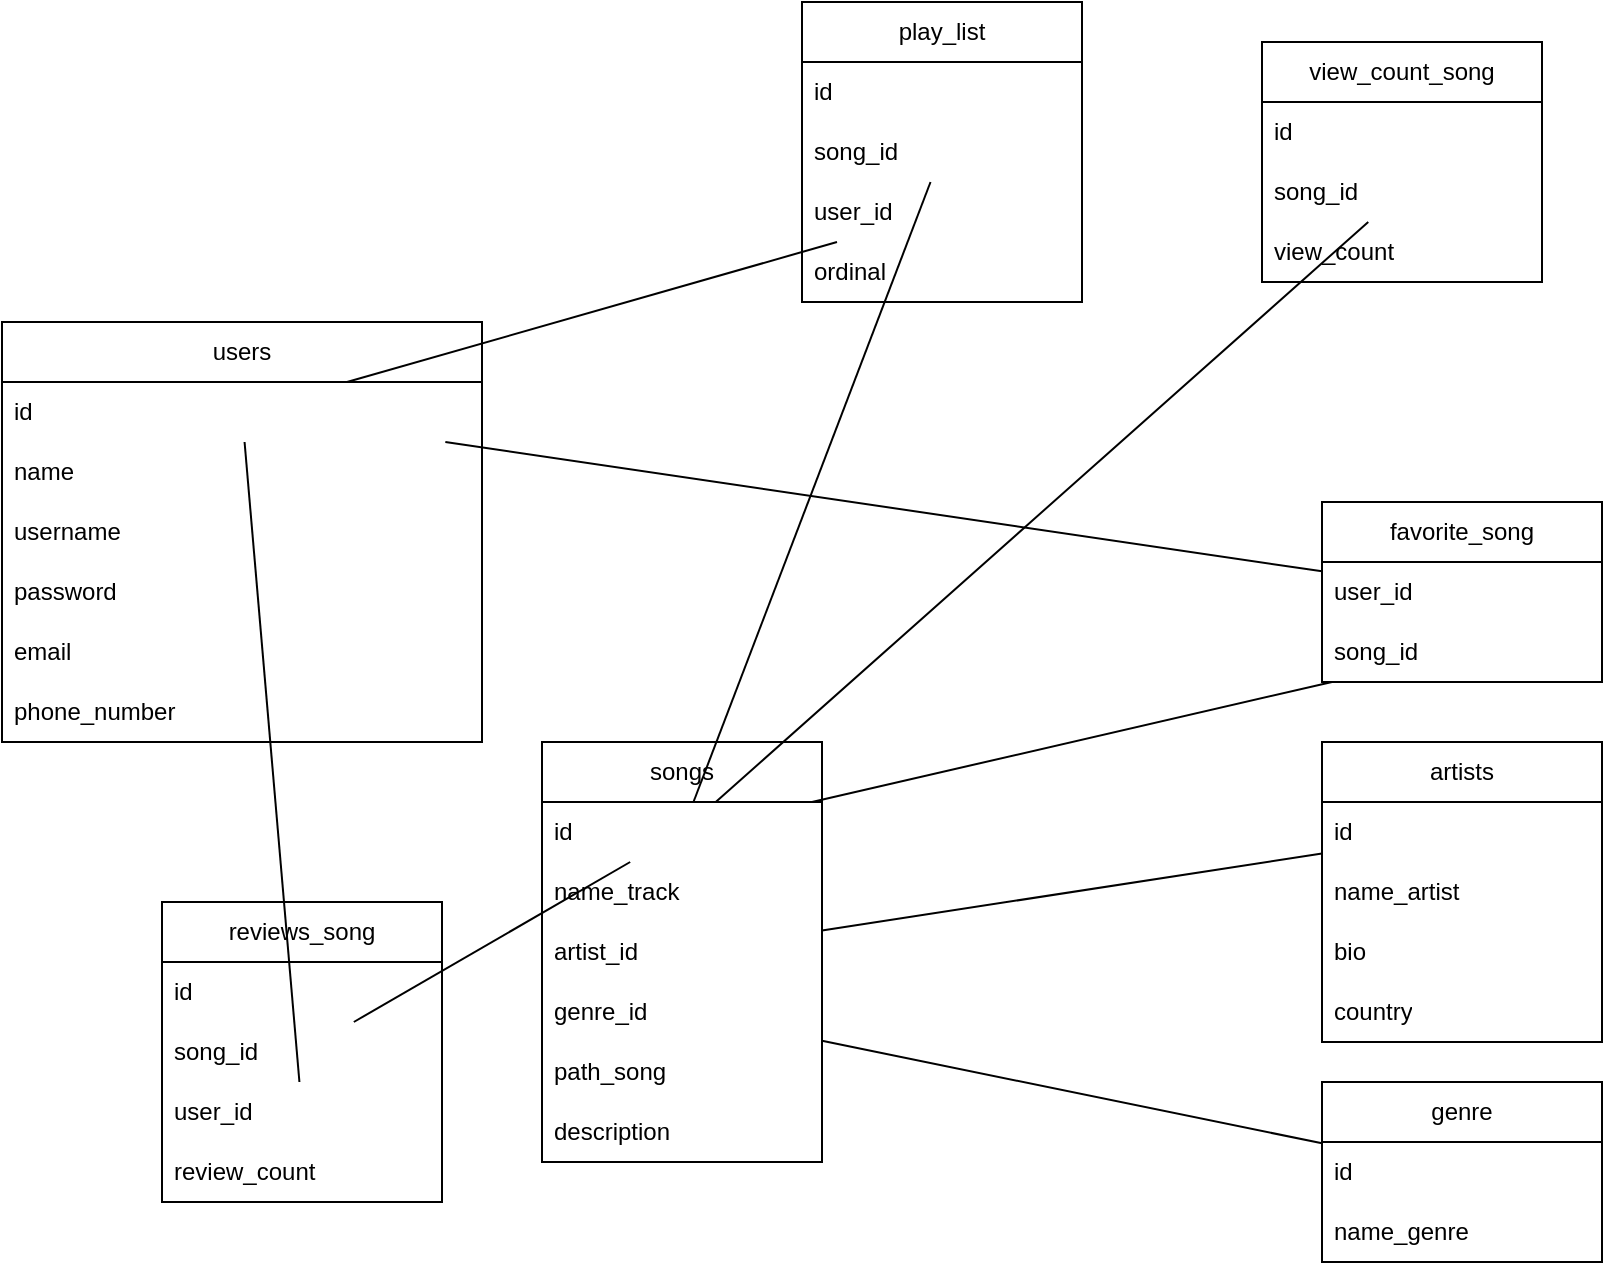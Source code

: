 <mxfile version="24.4.13" type="github">
  <diagram id="C5RBs43oDa-KdzZeNtuy" name="Page-1">
    <mxGraphModel dx="1290" dy="738" grid="1" gridSize="10" guides="1" tooltips="1" connect="1" arrows="1" fold="1" page="1" pageScale="1" pageWidth="827" pageHeight="1169" math="0" shadow="0">
      <root>
        <mxCell id="WIyWlLk6GJQsqaUBKTNV-0" />
        <mxCell id="WIyWlLk6GJQsqaUBKTNV-1" parent="WIyWlLk6GJQsqaUBKTNV-0" />
        <mxCell id="pXPUlivvdC1v7gqlMVfl-2" value="users" style="swimlane;fontStyle=0;childLayout=stackLayout;horizontal=1;startSize=30;horizontalStack=0;resizeParent=1;resizeParentMax=0;resizeLast=0;collapsible=1;marginBottom=0;whiteSpace=wrap;html=1;" vertex="1" parent="WIyWlLk6GJQsqaUBKTNV-1">
          <mxGeometry x="20" y="620" width="240" height="210" as="geometry" />
        </mxCell>
        <mxCell id="pXPUlivvdC1v7gqlMVfl-3" value="id" style="text;strokeColor=none;fillColor=none;align=left;verticalAlign=middle;spacingLeft=4;spacingRight=4;overflow=hidden;points=[[0,0.5],[1,0.5]];portConstraint=eastwest;rotatable=0;whiteSpace=wrap;html=1;" vertex="1" parent="pXPUlivvdC1v7gqlMVfl-2">
          <mxGeometry y="30" width="240" height="30" as="geometry" />
        </mxCell>
        <mxCell id="pXPUlivvdC1v7gqlMVfl-5" value="name" style="text;strokeColor=none;fillColor=none;align=left;verticalAlign=middle;spacingLeft=4;spacingRight=4;overflow=hidden;points=[[0,0.5],[1,0.5]];portConstraint=eastwest;rotatable=0;whiteSpace=wrap;html=1;" vertex="1" parent="pXPUlivvdC1v7gqlMVfl-2">
          <mxGeometry y="60" width="240" height="30" as="geometry" />
        </mxCell>
        <mxCell id="pXPUlivvdC1v7gqlMVfl-4" value="username" style="text;strokeColor=none;fillColor=none;align=left;verticalAlign=middle;spacingLeft=4;spacingRight=4;overflow=hidden;points=[[0,0.5],[1,0.5]];portConstraint=eastwest;rotatable=0;whiteSpace=wrap;html=1;" vertex="1" parent="pXPUlivvdC1v7gqlMVfl-2">
          <mxGeometry y="90" width="240" height="30" as="geometry" />
        </mxCell>
        <mxCell id="pXPUlivvdC1v7gqlMVfl-8" value="password" style="text;strokeColor=none;fillColor=none;align=left;verticalAlign=middle;spacingLeft=4;spacingRight=4;overflow=hidden;points=[[0,0.5],[1,0.5]];portConstraint=eastwest;rotatable=0;whiteSpace=wrap;html=1;" vertex="1" parent="pXPUlivvdC1v7gqlMVfl-2">
          <mxGeometry y="120" width="240" height="30" as="geometry" />
        </mxCell>
        <mxCell id="pXPUlivvdC1v7gqlMVfl-9" value="email" style="text;strokeColor=none;fillColor=none;align=left;verticalAlign=middle;spacingLeft=4;spacingRight=4;overflow=hidden;points=[[0,0.5],[1,0.5]];portConstraint=eastwest;rotatable=0;whiteSpace=wrap;html=1;" vertex="1" parent="pXPUlivvdC1v7gqlMVfl-2">
          <mxGeometry y="150" width="240" height="30" as="geometry" />
        </mxCell>
        <mxCell id="pXPUlivvdC1v7gqlMVfl-12" value="phone_number" style="text;strokeColor=none;fillColor=none;align=left;verticalAlign=middle;spacingLeft=4;spacingRight=4;overflow=hidden;points=[[0,0.5],[1,0.5]];portConstraint=eastwest;rotatable=0;whiteSpace=wrap;html=1;" vertex="1" parent="pXPUlivvdC1v7gqlMVfl-2">
          <mxGeometry y="180" width="240" height="30" as="geometry" />
        </mxCell>
        <mxCell id="pXPUlivvdC1v7gqlMVfl-13" value="reviews_song" style="swimlane;fontStyle=0;childLayout=stackLayout;horizontal=1;startSize=30;horizontalStack=0;resizeParent=1;resizeParentMax=0;resizeLast=0;collapsible=1;marginBottom=0;whiteSpace=wrap;html=1;" vertex="1" parent="WIyWlLk6GJQsqaUBKTNV-1">
          <mxGeometry x="100" y="910" width="140" height="150" as="geometry" />
        </mxCell>
        <mxCell id="pXPUlivvdC1v7gqlMVfl-14" value="id" style="text;strokeColor=none;fillColor=none;align=left;verticalAlign=middle;spacingLeft=4;spacingRight=4;overflow=hidden;points=[[0,0.5],[1,0.5]];portConstraint=eastwest;rotatable=0;whiteSpace=wrap;html=1;" vertex="1" parent="pXPUlivvdC1v7gqlMVfl-13">
          <mxGeometry y="30" width="140" height="30" as="geometry" />
        </mxCell>
        <mxCell id="pXPUlivvdC1v7gqlMVfl-15" value="song_id" style="text;strokeColor=none;fillColor=none;align=left;verticalAlign=middle;spacingLeft=4;spacingRight=4;overflow=hidden;points=[[0,0.5],[1,0.5]];portConstraint=eastwest;rotatable=0;whiteSpace=wrap;html=1;" vertex="1" parent="pXPUlivvdC1v7gqlMVfl-13">
          <mxGeometry y="60" width="140" height="30" as="geometry" />
        </mxCell>
        <mxCell id="pXPUlivvdC1v7gqlMVfl-35" value="user_id" style="text;strokeColor=none;fillColor=none;align=left;verticalAlign=middle;spacingLeft=4;spacingRight=4;overflow=hidden;points=[[0,0.5],[1,0.5]];portConstraint=eastwest;rotatable=0;whiteSpace=wrap;html=1;" vertex="1" parent="pXPUlivvdC1v7gqlMVfl-13">
          <mxGeometry y="90" width="140" height="30" as="geometry" />
        </mxCell>
        <mxCell id="pXPUlivvdC1v7gqlMVfl-16" value="review_count" style="text;strokeColor=none;fillColor=none;align=left;verticalAlign=middle;spacingLeft=4;spacingRight=4;overflow=hidden;points=[[0,0.5],[1,0.5]];portConstraint=eastwest;rotatable=0;whiteSpace=wrap;html=1;" vertex="1" parent="pXPUlivvdC1v7gqlMVfl-13">
          <mxGeometry y="120" width="140" height="30" as="geometry" />
        </mxCell>
        <mxCell id="pXPUlivvdC1v7gqlMVfl-17" value="songs" style="swimlane;fontStyle=0;childLayout=stackLayout;horizontal=1;startSize=30;horizontalStack=0;resizeParent=1;resizeParentMax=0;resizeLast=0;collapsible=1;marginBottom=0;whiteSpace=wrap;html=1;" vertex="1" parent="WIyWlLk6GJQsqaUBKTNV-1">
          <mxGeometry x="290" y="830" width="140" height="210" as="geometry" />
        </mxCell>
        <mxCell id="pXPUlivvdC1v7gqlMVfl-18" value="id" style="text;strokeColor=none;fillColor=none;align=left;verticalAlign=middle;spacingLeft=4;spacingRight=4;overflow=hidden;points=[[0,0.5],[1,0.5]];portConstraint=eastwest;rotatable=0;whiteSpace=wrap;html=1;" vertex="1" parent="pXPUlivvdC1v7gqlMVfl-17">
          <mxGeometry y="30" width="140" height="30" as="geometry" />
        </mxCell>
        <mxCell id="pXPUlivvdC1v7gqlMVfl-19" value="name_track" style="text;strokeColor=none;fillColor=none;align=left;verticalAlign=middle;spacingLeft=4;spacingRight=4;overflow=hidden;points=[[0,0.5],[1,0.5]];portConstraint=eastwest;rotatable=0;whiteSpace=wrap;html=1;" vertex="1" parent="pXPUlivvdC1v7gqlMVfl-17">
          <mxGeometry y="60" width="140" height="30" as="geometry" />
        </mxCell>
        <mxCell id="pXPUlivvdC1v7gqlMVfl-20" value="artist_id" style="text;strokeColor=none;fillColor=none;align=left;verticalAlign=middle;spacingLeft=4;spacingRight=4;overflow=hidden;points=[[0,0.5],[1,0.5]];portConstraint=eastwest;rotatable=0;whiteSpace=wrap;html=1;" vertex="1" parent="pXPUlivvdC1v7gqlMVfl-17">
          <mxGeometry y="90" width="140" height="30" as="geometry" />
        </mxCell>
        <mxCell id="pXPUlivvdC1v7gqlMVfl-30" value="genre_id" style="text;strokeColor=none;fillColor=none;align=left;verticalAlign=middle;spacingLeft=4;spacingRight=4;overflow=hidden;points=[[0,0.5],[1,0.5]];portConstraint=eastwest;rotatable=0;whiteSpace=wrap;html=1;" vertex="1" parent="pXPUlivvdC1v7gqlMVfl-17">
          <mxGeometry y="120" width="140" height="30" as="geometry" />
        </mxCell>
        <mxCell id="pXPUlivvdC1v7gqlMVfl-31" value="path_song" style="text;strokeColor=none;fillColor=none;align=left;verticalAlign=middle;spacingLeft=4;spacingRight=4;overflow=hidden;points=[[0,0.5],[1,0.5]];portConstraint=eastwest;rotatable=0;whiteSpace=wrap;html=1;" vertex="1" parent="pXPUlivvdC1v7gqlMVfl-17">
          <mxGeometry y="150" width="140" height="30" as="geometry" />
        </mxCell>
        <mxCell id="pXPUlivvdC1v7gqlMVfl-32" value="description" style="text;strokeColor=none;fillColor=none;align=left;verticalAlign=middle;spacingLeft=4;spacingRight=4;overflow=hidden;points=[[0,0.5],[1,0.5]];portConstraint=eastwest;rotatable=0;whiteSpace=wrap;html=1;" vertex="1" parent="pXPUlivvdC1v7gqlMVfl-17">
          <mxGeometry y="180" width="140" height="30" as="geometry" />
        </mxCell>
        <mxCell id="pXPUlivvdC1v7gqlMVfl-21" value="artists" style="swimlane;fontStyle=0;childLayout=stackLayout;horizontal=1;startSize=30;horizontalStack=0;resizeParent=1;resizeParentMax=0;resizeLast=0;collapsible=1;marginBottom=0;whiteSpace=wrap;html=1;" vertex="1" parent="WIyWlLk6GJQsqaUBKTNV-1">
          <mxGeometry x="680" y="830" width="140" height="150" as="geometry" />
        </mxCell>
        <mxCell id="pXPUlivvdC1v7gqlMVfl-22" value="id" style="text;strokeColor=none;fillColor=none;align=left;verticalAlign=middle;spacingLeft=4;spacingRight=4;overflow=hidden;points=[[0,0.5],[1,0.5]];portConstraint=eastwest;rotatable=0;whiteSpace=wrap;html=1;" vertex="1" parent="pXPUlivvdC1v7gqlMVfl-21">
          <mxGeometry y="30" width="140" height="30" as="geometry" />
        </mxCell>
        <mxCell id="pXPUlivvdC1v7gqlMVfl-23" value="name_artist" style="text;strokeColor=none;fillColor=none;align=left;verticalAlign=middle;spacingLeft=4;spacingRight=4;overflow=hidden;points=[[0,0.5],[1,0.5]];portConstraint=eastwest;rotatable=0;whiteSpace=wrap;html=1;" vertex="1" parent="pXPUlivvdC1v7gqlMVfl-21">
          <mxGeometry y="60" width="140" height="30" as="geometry" />
        </mxCell>
        <mxCell id="pXPUlivvdC1v7gqlMVfl-24" value="bio" style="text;strokeColor=none;fillColor=none;align=left;verticalAlign=middle;spacingLeft=4;spacingRight=4;overflow=hidden;points=[[0,0.5],[1,0.5]];portConstraint=eastwest;rotatable=0;whiteSpace=wrap;html=1;" vertex="1" parent="pXPUlivvdC1v7gqlMVfl-21">
          <mxGeometry y="90" width="140" height="30" as="geometry" />
        </mxCell>
        <mxCell id="pXPUlivvdC1v7gqlMVfl-25" value="country" style="text;strokeColor=none;fillColor=none;align=left;verticalAlign=middle;spacingLeft=4;spacingRight=4;overflow=hidden;points=[[0,0.5],[1,0.5]];portConstraint=eastwest;rotatable=0;whiteSpace=wrap;html=1;" vertex="1" parent="pXPUlivvdC1v7gqlMVfl-21">
          <mxGeometry y="120" width="140" height="30" as="geometry" />
        </mxCell>
        <mxCell id="pXPUlivvdC1v7gqlMVfl-26" value="genre" style="swimlane;fontStyle=0;childLayout=stackLayout;horizontal=1;startSize=30;horizontalStack=0;resizeParent=1;resizeParentMax=0;resizeLast=0;collapsible=1;marginBottom=0;whiteSpace=wrap;html=1;" vertex="1" parent="WIyWlLk6GJQsqaUBKTNV-1">
          <mxGeometry x="680" y="1000" width="140" height="90" as="geometry" />
        </mxCell>
        <mxCell id="pXPUlivvdC1v7gqlMVfl-27" value="id" style="text;strokeColor=none;fillColor=none;align=left;verticalAlign=middle;spacingLeft=4;spacingRight=4;overflow=hidden;points=[[0,0.5],[1,0.5]];portConstraint=eastwest;rotatable=0;whiteSpace=wrap;html=1;" vertex="1" parent="pXPUlivvdC1v7gqlMVfl-26">
          <mxGeometry y="30" width="140" height="30" as="geometry" />
        </mxCell>
        <mxCell id="pXPUlivvdC1v7gqlMVfl-28" value="name_genre" style="text;strokeColor=none;fillColor=none;align=left;verticalAlign=middle;spacingLeft=4;spacingRight=4;overflow=hidden;points=[[0,0.5],[1,0.5]];portConstraint=eastwest;rotatable=0;whiteSpace=wrap;html=1;" vertex="1" parent="pXPUlivvdC1v7gqlMVfl-26">
          <mxGeometry y="60" width="140" height="30" as="geometry" />
        </mxCell>
        <mxCell id="pXPUlivvdC1v7gqlMVfl-33" value="" style="endArrow=none;html=1;rounded=0;" edge="1" parent="WIyWlLk6GJQsqaUBKTNV-1" source="pXPUlivvdC1v7gqlMVfl-27" target="pXPUlivvdC1v7gqlMVfl-30">
          <mxGeometry width="50" height="50" relative="1" as="geometry">
            <mxPoint x="530" y="310" as="sourcePoint" />
            <mxPoint x="580" y="260" as="targetPoint" />
          </mxGeometry>
        </mxCell>
        <mxCell id="pXPUlivvdC1v7gqlMVfl-34" value="" style="endArrow=none;html=1;rounded=0;" edge="1" parent="WIyWlLk6GJQsqaUBKTNV-1" source="pXPUlivvdC1v7gqlMVfl-20" target="pXPUlivvdC1v7gqlMVfl-22">
          <mxGeometry width="50" height="50" relative="1" as="geometry">
            <mxPoint x="530" y="310" as="sourcePoint" />
            <mxPoint x="580" y="260" as="targetPoint" />
          </mxGeometry>
        </mxCell>
        <mxCell id="pXPUlivvdC1v7gqlMVfl-36" value="" style="endArrow=none;html=1;rounded=0;" edge="1" parent="WIyWlLk6GJQsqaUBKTNV-1" source="pXPUlivvdC1v7gqlMVfl-3" target="pXPUlivvdC1v7gqlMVfl-35">
          <mxGeometry width="50" height="50" relative="1" as="geometry">
            <mxPoint x="530" y="310" as="sourcePoint" />
            <mxPoint x="580" y="260" as="targetPoint" />
          </mxGeometry>
        </mxCell>
        <mxCell id="pXPUlivvdC1v7gqlMVfl-38" value="favorite_song" style="swimlane;fontStyle=0;childLayout=stackLayout;horizontal=1;startSize=30;horizontalStack=0;resizeParent=1;resizeParentMax=0;resizeLast=0;collapsible=1;marginBottom=0;whiteSpace=wrap;html=1;" vertex="1" parent="WIyWlLk6GJQsqaUBKTNV-1">
          <mxGeometry x="680" y="710" width="140" height="90" as="geometry" />
        </mxCell>
        <mxCell id="pXPUlivvdC1v7gqlMVfl-40" value="user_id" style="text;strokeColor=none;fillColor=none;align=left;verticalAlign=middle;spacingLeft=4;spacingRight=4;overflow=hidden;points=[[0,0.5],[1,0.5]];portConstraint=eastwest;rotatable=0;whiteSpace=wrap;html=1;" vertex="1" parent="pXPUlivvdC1v7gqlMVfl-38">
          <mxGeometry y="30" width="140" height="30" as="geometry" />
        </mxCell>
        <mxCell id="pXPUlivvdC1v7gqlMVfl-41" value="song_id" style="text;strokeColor=none;fillColor=none;align=left;verticalAlign=middle;spacingLeft=4;spacingRight=4;overflow=hidden;points=[[0,0.5],[1,0.5]];portConstraint=eastwest;rotatable=0;whiteSpace=wrap;html=1;" vertex="1" parent="pXPUlivvdC1v7gqlMVfl-38">
          <mxGeometry y="60" width="140" height="30" as="geometry" />
        </mxCell>
        <mxCell id="pXPUlivvdC1v7gqlMVfl-42" value="play_list" style="swimlane;fontStyle=0;childLayout=stackLayout;horizontal=1;startSize=30;horizontalStack=0;resizeParent=1;resizeParentMax=0;resizeLast=0;collapsible=1;marginBottom=0;whiteSpace=wrap;html=1;" vertex="1" parent="WIyWlLk6GJQsqaUBKTNV-1">
          <mxGeometry x="420" y="460" width="140" height="150" as="geometry" />
        </mxCell>
        <mxCell id="pXPUlivvdC1v7gqlMVfl-43" value="id" style="text;strokeColor=none;fillColor=none;align=left;verticalAlign=middle;spacingLeft=4;spacingRight=4;overflow=hidden;points=[[0,0.5],[1,0.5]];portConstraint=eastwest;rotatable=0;whiteSpace=wrap;html=1;" vertex="1" parent="pXPUlivvdC1v7gqlMVfl-42">
          <mxGeometry y="30" width="140" height="30" as="geometry" />
        </mxCell>
        <mxCell id="pXPUlivvdC1v7gqlMVfl-44" value="song_id" style="text;strokeColor=none;fillColor=none;align=left;verticalAlign=middle;spacingLeft=4;spacingRight=4;overflow=hidden;points=[[0,0.5],[1,0.5]];portConstraint=eastwest;rotatable=0;whiteSpace=wrap;html=1;" vertex="1" parent="pXPUlivvdC1v7gqlMVfl-42">
          <mxGeometry y="60" width="140" height="30" as="geometry" />
        </mxCell>
        <mxCell id="pXPUlivvdC1v7gqlMVfl-48" value="user_id" style="text;strokeColor=none;fillColor=none;align=left;verticalAlign=middle;spacingLeft=4;spacingRight=4;overflow=hidden;points=[[0,0.5],[1,0.5]];portConstraint=eastwest;rotatable=0;whiteSpace=wrap;html=1;" vertex="1" parent="pXPUlivvdC1v7gqlMVfl-42">
          <mxGeometry y="90" width="140" height="30" as="geometry" />
        </mxCell>
        <mxCell id="pXPUlivvdC1v7gqlMVfl-47" value="ordinal" style="text;strokeColor=none;fillColor=none;align=left;verticalAlign=middle;spacingLeft=4;spacingRight=4;overflow=hidden;points=[[0,0.5],[1,0.5]];portConstraint=eastwest;rotatable=0;whiteSpace=wrap;html=1;" vertex="1" parent="pXPUlivvdC1v7gqlMVfl-42">
          <mxGeometry y="120" width="140" height="30" as="geometry" />
        </mxCell>
        <mxCell id="pXPUlivvdC1v7gqlMVfl-50" value="" style="endArrow=none;html=1;rounded=0;" edge="1" parent="WIyWlLk6GJQsqaUBKTNV-1" source="pXPUlivvdC1v7gqlMVfl-3" target="pXPUlivvdC1v7gqlMVfl-48">
          <mxGeometry width="50" height="50" relative="1" as="geometry">
            <mxPoint x="530" y="310" as="sourcePoint" />
            <mxPoint x="580" y="260" as="targetPoint" />
          </mxGeometry>
        </mxCell>
        <mxCell id="pXPUlivvdC1v7gqlMVfl-51" value="" style="endArrow=none;html=1;rounded=0;" edge="1" parent="WIyWlLk6GJQsqaUBKTNV-1" source="pXPUlivvdC1v7gqlMVfl-3" target="pXPUlivvdC1v7gqlMVfl-40">
          <mxGeometry width="50" height="50" relative="1" as="geometry">
            <mxPoint x="530" y="310" as="sourcePoint" />
            <mxPoint x="580" y="260" as="targetPoint" />
          </mxGeometry>
        </mxCell>
        <mxCell id="pXPUlivvdC1v7gqlMVfl-52" value="" style="endArrow=none;html=1;rounded=0;" edge="1" parent="WIyWlLk6GJQsqaUBKTNV-1" source="pXPUlivvdC1v7gqlMVfl-18" target="pXPUlivvdC1v7gqlMVfl-41">
          <mxGeometry width="50" height="50" relative="1" as="geometry">
            <mxPoint x="530" y="470" as="sourcePoint" />
            <mxPoint x="580" y="420" as="targetPoint" />
          </mxGeometry>
        </mxCell>
        <mxCell id="pXPUlivvdC1v7gqlMVfl-53" value="" style="endArrow=none;html=1;rounded=0;" edge="1" parent="WIyWlLk6GJQsqaUBKTNV-1" source="pXPUlivvdC1v7gqlMVfl-18" target="pXPUlivvdC1v7gqlMVfl-15">
          <mxGeometry width="50" height="50" relative="1" as="geometry">
            <mxPoint x="530" y="290" as="sourcePoint" />
            <mxPoint x="580" y="240" as="targetPoint" />
          </mxGeometry>
        </mxCell>
        <mxCell id="pXPUlivvdC1v7gqlMVfl-54" value="" style="endArrow=none;html=1;rounded=0;" edge="1" parent="WIyWlLk6GJQsqaUBKTNV-1" source="pXPUlivvdC1v7gqlMVfl-18" target="pXPUlivvdC1v7gqlMVfl-44">
          <mxGeometry width="50" height="50" relative="1" as="geometry">
            <mxPoint x="530" y="750" as="sourcePoint" />
            <mxPoint x="580" y="700" as="targetPoint" />
          </mxGeometry>
        </mxCell>
        <mxCell id="pXPUlivvdC1v7gqlMVfl-55" value="view_count_song" style="swimlane;fontStyle=0;childLayout=stackLayout;horizontal=1;startSize=30;horizontalStack=0;resizeParent=1;resizeParentMax=0;resizeLast=0;collapsible=1;marginBottom=0;whiteSpace=wrap;html=1;" vertex="1" parent="WIyWlLk6GJQsqaUBKTNV-1">
          <mxGeometry x="650" y="480" width="140" height="120" as="geometry" />
        </mxCell>
        <mxCell id="pXPUlivvdC1v7gqlMVfl-56" value="id" style="text;strokeColor=none;fillColor=none;align=left;verticalAlign=middle;spacingLeft=4;spacingRight=4;overflow=hidden;points=[[0,0.5],[1,0.5]];portConstraint=eastwest;rotatable=0;whiteSpace=wrap;html=1;" vertex="1" parent="pXPUlivvdC1v7gqlMVfl-55">
          <mxGeometry y="30" width="140" height="30" as="geometry" />
        </mxCell>
        <mxCell id="pXPUlivvdC1v7gqlMVfl-57" value="song_id" style="text;strokeColor=none;fillColor=none;align=left;verticalAlign=middle;spacingLeft=4;spacingRight=4;overflow=hidden;points=[[0,0.5],[1,0.5]];portConstraint=eastwest;rotatable=0;whiteSpace=wrap;html=1;" vertex="1" parent="pXPUlivvdC1v7gqlMVfl-55">
          <mxGeometry y="60" width="140" height="30" as="geometry" />
        </mxCell>
        <mxCell id="pXPUlivvdC1v7gqlMVfl-58" value="view_count" style="text;strokeColor=none;fillColor=none;align=left;verticalAlign=middle;spacingLeft=4;spacingRight=4;overflow=hidden;points=[[0,0.5],[1,0.5]];portConstraint=eastwest;rotatable=0;whiteSpace=wrap;html=1;" vertex="1" parent="pXPUlivvdC1v7gqlMVfl-55">
          <mxGeometry y="90" width="140" height="30" as="geometry" />
        </mxCell>
        <mxCell id="pXPUlivvdC1v7gqlMVfl-61" value="" style="endArrow=none;html=1;rounded=0;" edge="1" parent="WIyWlLk6GJQsqaUBKTNV-1" source="pXPUlivvdC1v7gqlMVfl-18" target="pXPUlivvdC1v7gqlMVfl-57">
          <mxGeometry width="50" height="50" relative="1" as="geometry">
            <mxPoint x="530" y="830" as="sourcePoint" />
            <mxPoint x="580" y="780" as="targetPoint" />
          </mxGeometry>
        </mxCell>
      </root>
    </mxGraphModel>
  </diagram>
</mxfile>
